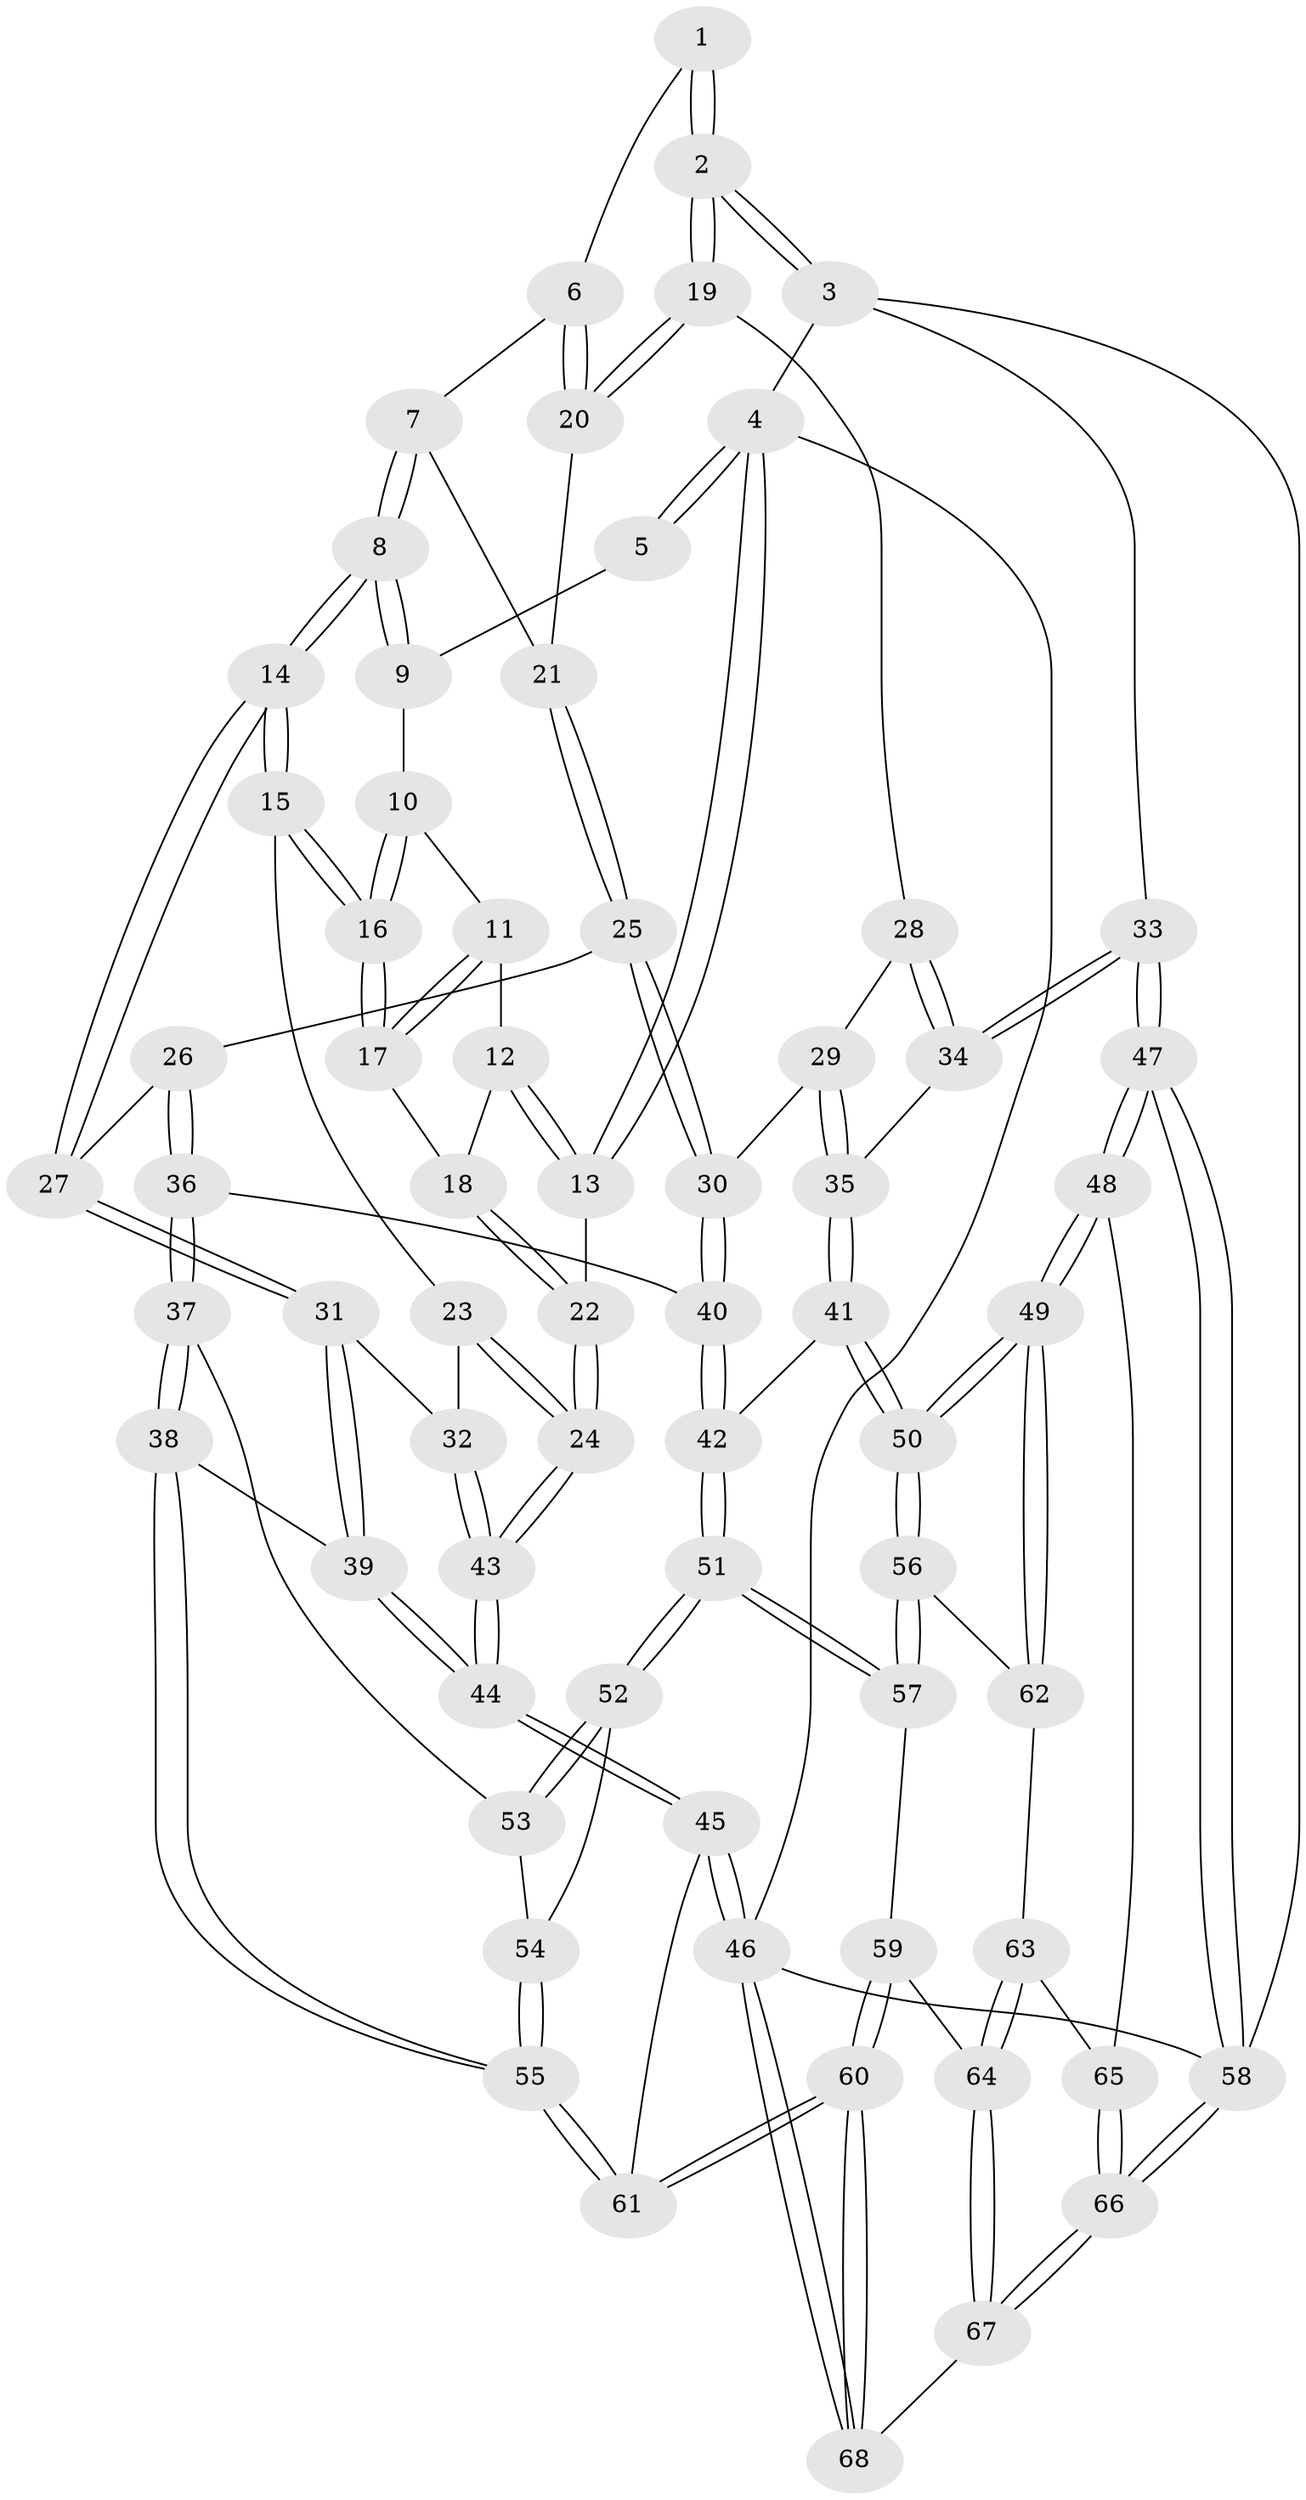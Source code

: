 // coarse degree distribution, {3: 0.2962962962962963, 5: 0.2222222222222222, 4: 0.2962962962962963, 2: 0.07407407407407407, 7: 0.07407407407407407, 6: 0.037037037037037035}
// Generated by graph-tools (version 1.1) at 2025/06/03/04/25 22:06:53]
// undirected, 68 vertices, 167 edges
graph export_dot {
graph [start="1"]
  node [color=gray90,style=filled];
  1 [pos="+0.5064222087621513+0"];
  2 [pos="+1+0"];
  3 [pos="+1+0"];
  4 [pos="+0+0"];
  5 [pos="+0.20070050879360377+0"];
  6 [pos="+0.5006813995783377+0.09424860426528839"];
  7 [pos="+0.46014866780823427+0.1397124245332024"];
  8 [pos="+0.3523735299905075+0.21899453252557377"];
  9 [pos="+0.21168544689565288+0"];
  10 [pos="+0.1624260713321149+0.009754537689672044"];
  11 [pos="+0.14015635562637493+0.05141974276036544"];
  12 [pos="+0.13808158864731296+0.053837648564671964"];
  13 [pos="+0+0.19146916584379606"];
  14 [pos="+0.34239668877277907+0.24085510264603724"];
  15 [pos="+0.30255515345635725+0.23804369788006388"];
  16 [pos="+0.21425286310083447+0.20427802645986423"];
  17 [pos="+0.18314257728655772+0.19790636030998587"];
  18 [pos="+0.07716662527891159+0.1906115708041891"];
  19 [pos="+0.8746758780157595+0.12843261373557255"];
  20 [pos="+0.7467794625323441+0.15271947749005843"];
  21 [pos="+0.6146267946935416+0.2715068384334431"];
  22 [pos="+0+0.2511036878033299"];
  23 [pos="+0.12692023015998538+0.34178240372589425"];
  24 [pos="+0+0.3440032638988729"];
  25 [pos="+0.5726008433032284+0.3612149482688559"];
  26 [pos="+0.44244892493132515+0.3792651704155363"];
  27 [pos="+0.36907198655590057+0.322575046927744"];
  28 [pos="+0.8473548959023485+0.27892869768374695"];
  29 [pos="+0.7754951023966112+0.3712926859107653"];
  30 [pos="+0.6872481245073078+0.4308565475848905"];
  31 [pos="+0.23427530787012524+0.47098520281561873"];
  32 [pos="+0.21654952341957762+0.46486658340267256"];
  33 [pos="+1+0.5282358163639002"];
  34 [pos="+0.9702294729313317+0.48227880147589525"];
  35 [pos="+0.8651769276054937+0.544347914309196"];
  36 [pos="+0.4587052572000889+0.4895469599711354"];
  37 [pos="+0.4496364757053376+0.5485930459000568"];
  38 [pos="+0.27751045802643237+0.6507329626606259"];
  39 [pos="+0.24217227934848193+0.6224518721157387"];
  40 [pos="+0.6829868990234087+0.5321211092229987"];
  41 [pos="+0.8178100801859762+0.6085397129390712"];
  42 [pos="+0.6946155628337722+0.5775843820365888"];
  43 [pos="+0+0.45642267613340554"];
  44 [pos="+0+0.6679401845463919"];
  45 [pos="+0+0.7597671517684949"];
  46 [pos="+0+1"];
  47 [pos="+1+1"];
  48 [pos="+1+0.9393443920623291"];
  49 [pos="+1+0.9210559518954362"];
  50 [pos="+0.9350774723841336+0.8236017056883818"];
  51 [pos="+0.590180706319903+0.6916577876004679"];
  52 [pos="+0.5611023057953661+0.6721256537753645"];
  53 [pos="+0.49814032492757976+0.6036847624184373"];
  54 [pos="+0.38873275498634524+0.7013462107168458"];
  55 [pos="+0.2985294426655109+0.7196686603171355"];
  56 [pos="+0.681949860566134+0.799275078837214"];
  57 [pos="+0.5924010063563059+0.7314653106498166"];
  58 [pos="+1+1"];
  59 [pos="+0.5347283687770105+0.7913602401423429"];
  60 [pos="+0.3222418211032191+0.9454836124977577"];
  61 [pos="+0.3155665125191745+0.9362731583559316"];
  62 [pos="+0.6600140303799906+0.9091071022131674"];
  63 [pos="+0.6541348365232242+0.9255027223260264"];
  64 [pos="+0.6186120451399262+0.9405049026140044"];
  65 [pos="+0.6639234667555878+0.9344148726025372"];
  66 [pos="+0.9437362599516261+1"];
  67 [pos="+0.3804937778364953+1"];
  68 [pos="+0.35991901651277286+1"];
  1 -- 2;
  1 -- 2;
  1 -- 6;
  2 -- 3;
  2 -- 3;
  2 -- 19;
  2 -- 19;
  3 -- 4;
  3 -- 33;
  3 -- 58;
  4 -- 5;
  4 -- 5;
  4 -- 13;
  4 -- 13;
  4 -- 46;
  5 -- 9;
  6 -- 7;
  6 -- 20;
  6 -- 20;
  7 -- 8;
  7 -- 8;
  7 -- 21;
  8 -- 9;
  8 -- 9;
  8 -- 14;
  8 -- 14;
  9 -- 10;
  10 -- 11;
  10 -- 16;
  10 -- 16;
  11 -- 12;
  11 -- 17;
  11 -- 17;
  12 -- 13;
  12 -- 13;
  12 -- 18;
  13 -- 22;
  14 -- 15;
  14 -- 15;
  14 -- 27;
  14 -- 27;
  15 -- 16;
  15 -- 16;
  15 -- 23;
  16 -- 17;
  16 -- 17;
  17 -- 18;
  18 -- 22;
  18 -- 22;
  19 -- 20;
  19 -- 20;
  19 -- 28;
  20 -- 21;
  21 -- 25;
  21 -- 25;
  22 -- 24;
  22 -- 24;
  23 -- 24;
  23 -- 24;
  23 -- 32;
  24 -- 43;
  24 -- 43;
  25 -- 26;
  25 -- 30;
  25 -- 30;
  26 -- 27;
  26 -- 36;
  26 -- 36;
  27 -- 31;
  27 -- 31;
  28 -- 29;
  28 -- 34;
  28 -- 34;
  29 -- 30;
  29 -- 35;
  29 -- 35;
  30 -- 40;
  30 -- 40;
  31 -- 32;
  31 -- 39;
  31 -- 39;
  32 -- 43;
  32 -- 43;
  33 -- 34;
  33 -- 34;
  33 -- 47;
  33 -- 47;
  34 -- 35;
  35 -- 41;
  35 -- 41;
  36 -- 37;
  36 -- 37;
  36 -- 40;
  37 -- 38;
  37 -- 38;
  37 -- 53;
  38 -- 39;
  38 -- 55;
  38 -- 55;
  39 -- 44;
  39 -- 44;
  40 -- 42;
  40 -- 42;
  41 -- 42;
  41 -- 50;
  41 -- 50;
  42 -- 51;
  42 -- 51;
  43 -- 44;
  43 -- 44;
  44 -- 45;
  44 -- 45;
  45 -- 46;
  45 -- 46;
  45 -- 61;
  46 -- 68;
  46 -- 68;
  46 -- 58;
  47 -- 48;
  47 -- 48;
  47 -- 58;
  47 -- 58;
  48 -- 49;
  48 -- 49;
  48 -- 65;
  49 -- 50;
  49 -- 50;
  49 -- 62;
  49 -- 62;
  50 -- 56;
  50 -- 56;
  51 -- 52;
  51 -- 52;
  51 -- 57;
  51 -- 57;
  52 -- 53;
  52 -- 53;
  52 -- 54;
  53 -- 54;
  54 -- 55;
  54 -- 55;
  55 -- 61;
  55 -- 61;
  56 -- 57;
  56 -- 57;
  56 -- 62;
  57 -- 59;
  58 -- 66;
  58 -- 66;
  59 -- 60;
  59 -- 60;
  59 -- 64;
  60 -- 61;
  60 -- 61;
  60 -- 68;
  60 -- 68;
  62 -- 63;
  63 -- 64;
  63 -- 64;
  63 -- 65;
  64 -- 67;
  64 -- 67;
  65 -- 66;
  65 -- 66;
  66 -- 67;
  66 -- 67;
  67 -- 68;
}
